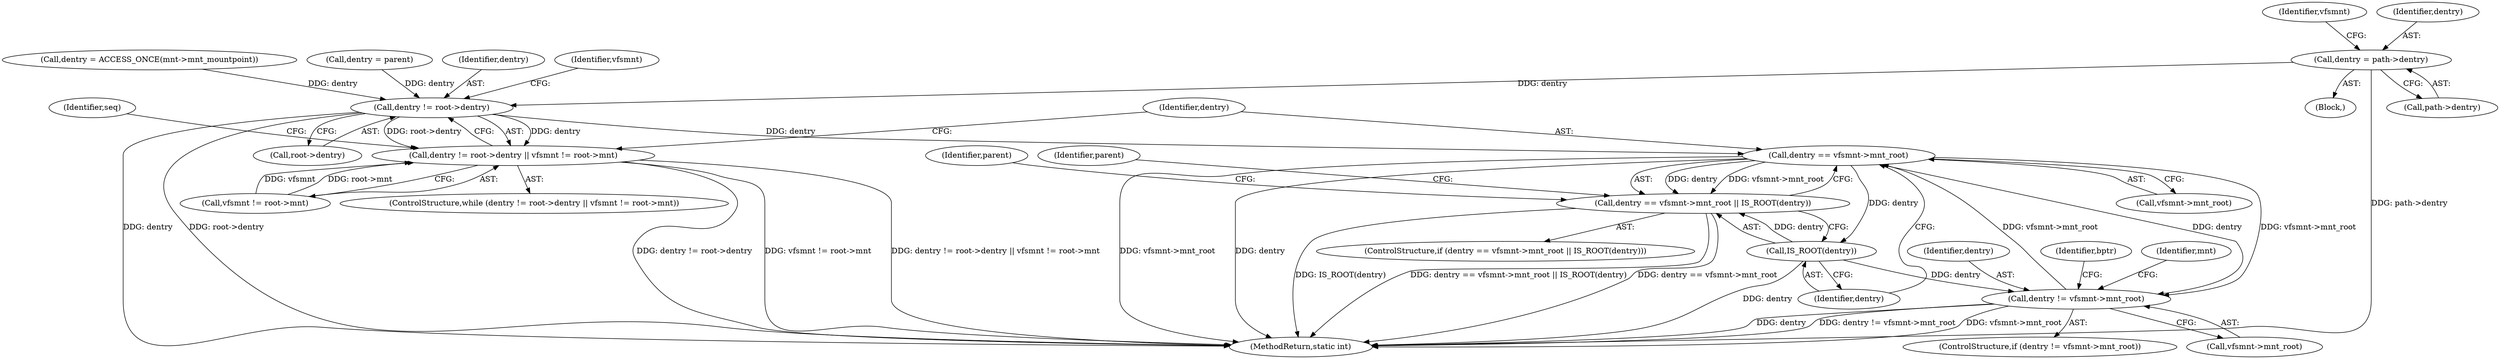 digraph "0_linux_cde93be45a8a90d8c264c776fab63487b5038a65@pointer" {
"1000145" [label="(Call,dentry = path->dentry)"];
"1000166" [label="(Call,dentry != root->dentry)"];
"1000165" [label="(Call,dentry != root->dentry || vfsmnt != root->mnt)"];
"1000180" [label="(Call,dentry == vfsmnt->mnt_root)"];
"1000179" [label="(Call,dentry == vfsmnt->mnt_root || IS_ROOT(dentry))"];
"1000185" [label="(Call,IS_ROOT(dentry))"];
"1000196" [label="(Call,dentry != vfsmnt->mnt_root)"];
"1000168" [label="(Call,root->dentry)"];
"1000195" [label="(ControlStructure,if (dentry != vfsmnt->mnt_root))"];
"1000190" [label="(Identifier,parent)"];
"1000185" [label="(Call,IS_ROOT(dentry))"];
"1000182" [label="(Call,vfsmnt->mnt_root)"];
"1000203" [label="(Identifier,bptr)"];
"1000196" [label="(Call,dentry != vfsmnt->mnt_root)"];
"1000216" [label="(Identifier,mnt)"];
"1000345" [label="(MethodReturn,static int)"];
"1000179" [label="(Call,dentry == vfsmnt->mnt_root || IS_ROOT(dentry))"];
"1000171" [label="(Call,vfsmnt != root->mnt)"];
"1000166" [label="(Call,dentry != root->dentry)"];
"1000145" [label="(Call,dentry = path->dentry)"];
"1000178" [label="(ControlStructure,if (dentry == vfsmnt->mnt_root || IS_ROOT(dentry)))"];
"1000180" [label="(Call,dentry == vfsmnt->mnt_root)"];
"1000219" [label="(Call,dentry = ACCESS_ONCE(mnt->mnt_mountpoint))"];
"1000181" [label="(Identifier,dentry)"];
"1000267" [label="(Call,dentry = parent)"];
"1000151" [label="(Identifier,vfsmnt)"];
"1000186" [label="(Identifier,dentry)"];
"1000107" [label="(Block,)"];
"1000164" [label="(ControlStructure,while (dentry != root->dentry || vfsmnt != root->mnt))"];
"1000165" [label="(Call,dentry != root->dentry || vfsmnt != root->mnt)"];
"1000146" [label="(Identifier,dentry)"];
"1000198" [label="(Call,vfsmnt->mnt_root)"];
"1000273" [label="(Identifier,seq)"];
"1000247" [label="(Identifier,parent)"];
"1000147" [label="(Call,path->dentry)"];
"1000167" [label="(Identifier,dentry)"];
"1000197" [label="(Identifier,dentry)"];
"1000172" [label="(Identifier,vfsmnt)"];
"1000145" -> "1000107"  [label="AST: "];
"1000145" -> "1000147"  [label="CFG: "];
"1000146" -> "1000145"  [label="AST: "];
"1000147" -> "1000145"  [label="AST: "];
"1000151" -> "1000145"  [label="CFG: "];
"1000145" -> "1000345"  [label="DDG: path->dentry"];
"1000145" -> "1000166"  [label="DDG: dentry"];
"1000166" -> "1000165"  [label="AST: "];
"1000166" -> "1000168"  [label="CFG: "];
"1000167" -> "1000166"  [label="AST: "];
"1000168" -> "1000166"  [label="AST: "];
"1000172" -> "1000166"  [label="CFG: "];
"1000165" -> "1000166"  [label="CFG: "];
"1000166" -> "1000345"  [label="DDG: root->dentry"];
"1000166" -> "1000345"  [label="DDG: dentry"];
"1000166" -> "1000165"  [label="DDG: dentry"];
"1000166" -> "1000165"  [label="DDG: root->dentry"];
"1000267" -> "1000166"  [label="DDG: dentry"];
"1000219" -> "1000166"  [label="DDG: dentry"];
"1000166" -> "1000180"  [label="DDG: dentry"];
"1000165" -> "1000164"  [label="AST: "];
"1000165" -> "1000171"  [label="CFG: "];
"1000171" -> "1000165"  [label="AST: "];
"1000181" -> "1000165"  [label="CFG: "];
"1000273" -> "1000165"  [label="CFG: "];
"1000165" -> "1000345"  [label="DDG: dentry != root->dentry"];
"1000165" -> "1000345"  [label="DDG: vfsmnt != root->mnt"];
"1000165" -> "1000345"  [label="DDG: dentry != root->dentry || vfsmnt != root->mnt"];
"1000171" -> "1000165"  [label="DDG: vfsmnt"];
"1000171" -> "1000165"  [label="DDG: root->mnt"];
"1000180" -> "1000179"  [label="AST: "];
"1000180" -> "1000182"  [label="CFG: "];
"1000181" -> "1000180"  [label="AST: "];
"1000182" -> "1000180"  [label="AST: "];
"1000186" -> "1000180"  [label="CFG: "];
"1000179" -> "1000180"  [label="CFG: "];
"1000180" -> "1000345"  [label="DDG: vfsmnt->mnt_root"];
"1000180" -> "1000345"  [label="DDG: dentry"];
"1000180" -> "1000179"  [label="DDG: dentry"];
"1000180" -> "1000179"  [label="DDG: vfsmnt->mnt_root"];
"1000196" -> "1000180"  [label="DDG: vfsmnt->mnt_root"];
"1000180" -> "1000185"  [label="DDG: dentry"];
"1000180" -> "1000196"  [label="DDG: dentry"];
"1000180" -> "1000196"  [label="DDG: vfsmnt->mnt_root"];
"1000179" -> "1000178"  [label="AST: "];
"1000179" -> "1000185"  [label="CFG: "];
"1000185" -> "1000179"  [label="AST: "];
"1000190" -> "1000179"  [label="CFG: "];
"1000247" -> "1000179"  [label="CFG: "];
"1000179" -> "1000345"  [label="DDG: IS_ROOT(dentry)"];
"1000179" -> "1000345"  [label="DDG: dentry == vfsmnt->mnt_root || IS_ROOT(dentry)"];
"1000179" -> "1000345"  [label="DDG: dentry == vfsmnt->mnt_root"];
"1000185" -> "1000179"  [label="DDG: dentry"];
"1000185" -> "1000186"  [label="CFG: "];
"1000186" -> "1000185"  [label="AST: "];
"1000185" -> "1000345"  [label="DDG: dentry"];
"1000185" -> "1000196"  [label="DDG: dentry"];
"1000196" -> "1000195"  [label="AST: "];
"1000196" -> "1000198"  [label="CFG: "];
"1000197" -> "1000196"  [label="AST: "];
"1000198" -> "1000196"  [label="AST: "];
"1000203" -> "1000196"  [label="CFG: "];
"1000216" -> "1000196"  [label="CFG: "];
"1000196" -> "1000345"  [label="DDG: dentry"];
"1000196" -> "1000345"  [label="DDG: dentry != vfsmnt->mnt_root"];
"1000196" -> "1000345"  [label="DDG: vfsmnt->mnt_root"];
}
